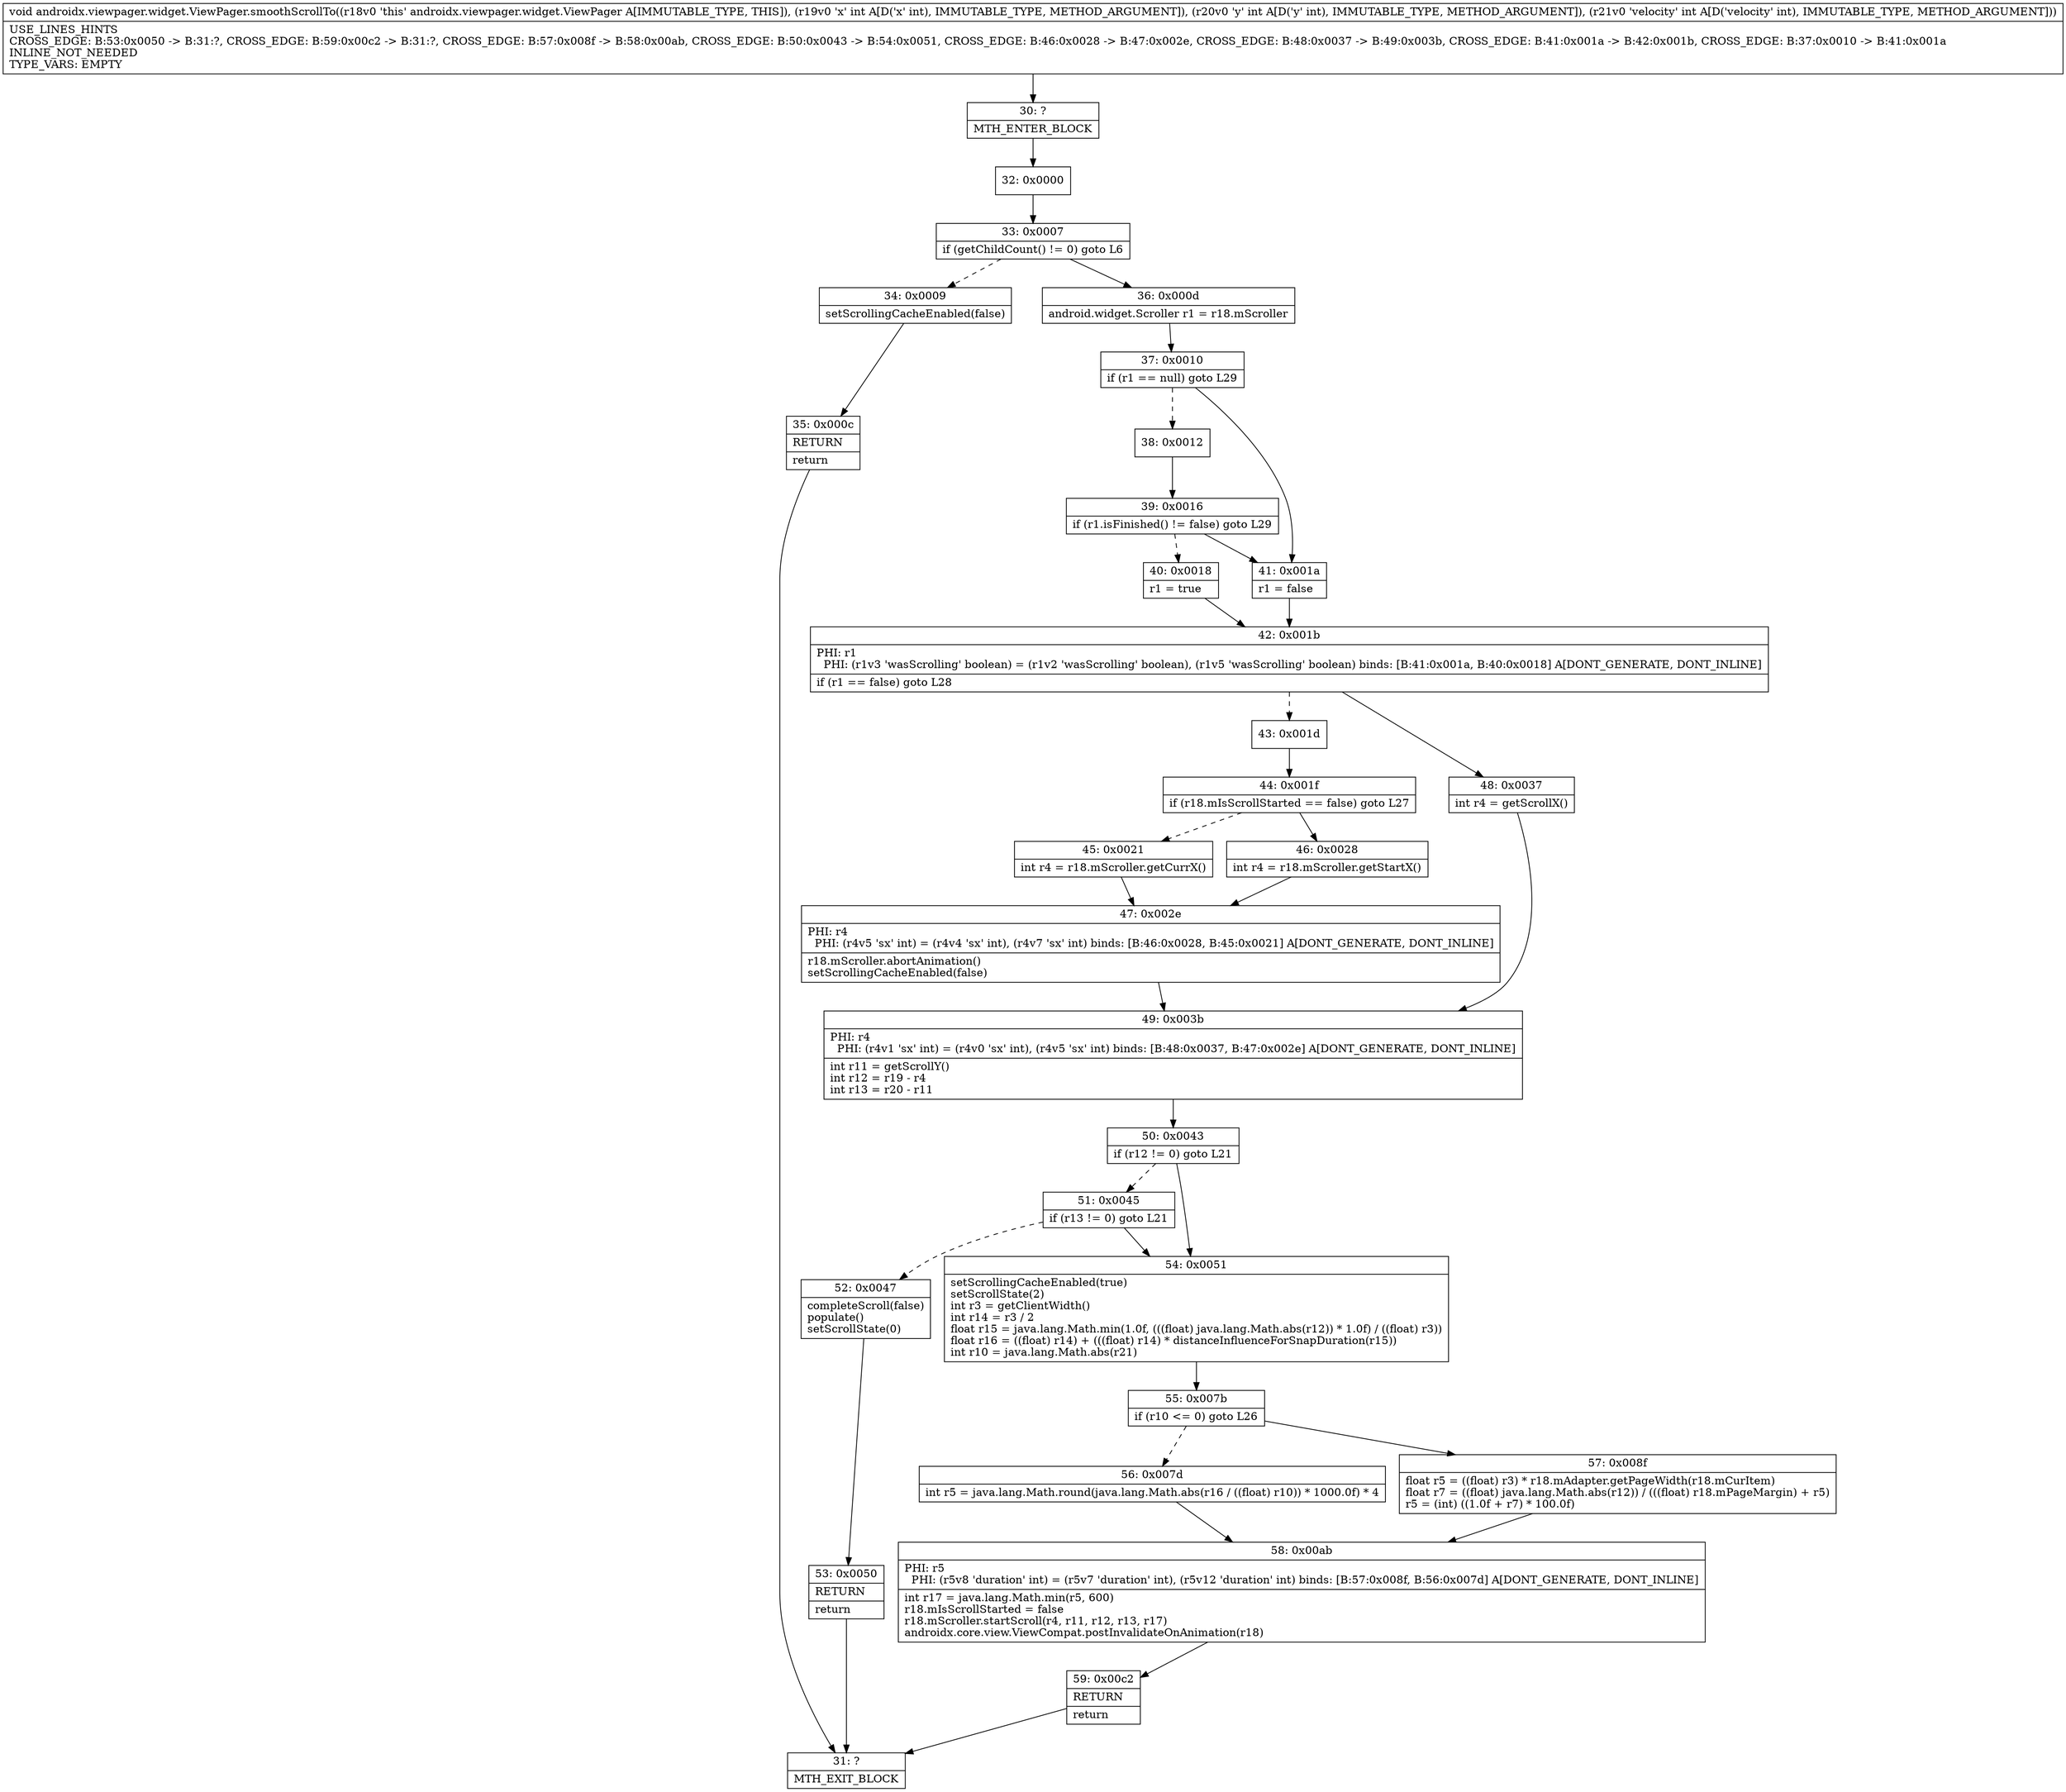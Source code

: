 digraph "CFG forandroidx.viewpager.widget.ViewPager.smoothScrollTo(III)V" {
Node_30 [shape=record,label="{30\:\ ?|MTH_ENTER_BLOCK\l}"];
Node_32 [shape=record,label="{32\:\ 0x0000}"];
Node_33 [shape=record,label="{33\:\ 0x0007|if (getChildCount() != 0) goto L6\l}"];
Node_34 [shape=record,label="{34\:\ 0x0009|setScrollingCacheEnabled(false)\l}"];
Node_35 [shape=record,label="{35\:\ 0x000c|RETURN\l|return\l}"];
Node_31 [shape=record,label="{31\:\ ?|MTH_EXIT_BLOCK\l}"];
Node_36 [shape=record,label="{36\:\ 0x000d|android.widget.Scroller r1 = r18.mScroller\l}"];
Node_37 [shape=record,label="{37\:\ 0x0010|if (r1 == null) goto L29\l}"];
Node_38 [shape=record,label="{38\:\ 0x0012}"];
Node_39 [shape=record,label="{39\:\ 0x0016|if (r1.isFinished() != false) goto L29\l}"];
Node_40 [shape=record,label="{40\:\ 0x0018|r1 = true\l}"];
Node_42 [shape=record,label="{42\:\ 0x001b|PHI: r1 \l  PHI: (r1v3 'wasScrolling' boolean) = (r1v2 'wasScrolling' boolean), (r1v5 'wasScrolling' boolean) binds: [B:41:0x001a, B:40:0x0018] A[DONT_GENERATE, DONT_INLINE]\l|if (r1 == false) goto L28\l}"];
Node_43 [shape=record,label="{43\:\ 0x001d}"];
Node_44 [shape=record,label="{44\:\ 0x001f|if (r18.mIsScrollStarted == false) goto L27\l}"];
Node_45 [shape=record,label="{45\:\ 0x0021|int r4 = r18.mScroller.getCurrX()\l}"];
Node_47 [shape=record,label="{47\:\ 0x002e|PHI: r4 \l  PHI: (r4v5 'sx' int) = (r4v4 'sx' int), (r4v7 'sx' int) binds: [B:46:0x0028, B:45:0x0021] A[DONT_GENERATE, DONT_INLINE]\l|r18.mScroller.abortAnimation()\lsetScrollingCacheEnabled(false)\l}"];
Node_49 [shape=record,label="{49\:\ 0x003b|PHI: r4 \l  PHI: (r4v1 'sx' int) = (r4v0 'sx' int), (r4v5 'sx' int) binds: [B:48:0x0037, B:47:0x002e] A[DONT_GENERATE, DONT_INLINE]\l|int r11 = getScrollY()\lint r12 = r19 \- r4\lint r13 = r20 \- r11\l}"];
Node_50 [shape=record,label="{50\:\ 0x0043|if (r12 != 0) goto L21\l}"];
Node_51 [shape=record,label="{51\:\ 0x0045|if (r13 != 0) goto L21\l}"];
Node_52 [shape=record,label="{52\:\ 0x0047|completeScroll(false)\lpopulate()\lsetScrollState(0)\l}"];
Node_53 [shape=record,label="{53\:\ 0x0050|RETURN\l|return\l}"];
Node_54 [shape=record,label="{54\:\ 0x0051|setScrollingCacheEnabled(true)\lsetScrollState(2)\lint r3 = getClientWidth()\lint r14 = r3 \/ 2\lfloat r15 = java.lang.Math.min(1.0f, (((float) java.lang.Math.abs(r12)) * 1.0f) \/ ((float) r3))\lfloat r16 = ((float) r14) + (((float) r14) * distanceInfluenceForSnapDuration(r15))\lint r10 = java.lang.Math.abs(r21)\l}"];
Node_55 [shape=record,label="{55\:\ 0x007b|if (r10 \<= 0) goto L26\l}"];
Node_56 [shape=record,label="{56\:\ 0x007d|int r5 = java.lang.Math.round(java.lang.Math.abs(r16 \/ ((float) r10)) * 1000.0f) * 4\l}"];
Node_58 [shape=record,label="{58\:\ 0x00ab|PHI: r5 \l  PHI: (r5v8 'duration' int) = (r5v7 'duration' int), (r5v12 'duration' int) binds: [B:57:0x008f, B:56:0x007d] A[DONT_GENERATE, DONT_INLINE]\l|int r17 = java.lang.Math.min(r5, 600)\lr18.mIsScrollStarted = false\lr18.mScroller.startScroll(r4, r11, r12, r13, r17)\landroidx.core.view.ViewCompat.postInvalidateOnAnimation(r18)\l}"];
Node_59 [shape=record,label="{59\:\ 0x00c2|RETURN\l|return\l}"];
Node_57 [shape=record,label="{57\:\ 0x008f|float r5 = ((float) r3) * r18.mAdapter.getPageWidth(r18.mCurItem)\lfloat r7 = ((float) java.lang.Math.abs(r12)) \/ (((float) r18.mPageMargin) + r5)\lr5 = (int) ((1.0f + r7) * 100.0f)\l}"];
Node_46 [shape=record,label="{46\:\ 0x0028|int r4 = r18.mScroller.getStartX()\l}"];
Node_48 [shape=record,label="{48\:\ 0x0037|int r4 = getScrollX()\l}"];
Node_41 [shape=record,label="{41\:\ 0x001a|r1 = false\l}"];
MethodNode[shape=record,label="{void androidx.viewpager.widget.ViewPager.smoothScrollTo((r18v0 'this' androidx.viewpager.widget.ViewPager A[IMMUTABLE_TYPE, THIS]), (r19v0 'x' int A[D('x' int), IMMUTABLE_TYPE, METHOD_ARGUMENT]), (r20v0 'y' int A[D('y' int), IMMUTABLE_TYPE, METHOD_ARGUMENT]), (r21v0 'velocity' int A[D('velocity' int), IMMUTABLE_TYPE, METHOD_ARGUMENT]))  | USE_LINES_HINTS\lCROSS_EDGE: B:53:0x0050 \-\> B:31:?, CROSS_EDGE: B:59:0x00c2 \-\> B:31:?, CROSS_EDGE: B:57:0x008f \-\> B:58:0x00ab, CROSS_EDGE: B:50:0x0043 \-\> B:54:0x0051, CROSS_EDGE: B:46:0x0028 \-\> B:47:0x002e, CROSS_EDGE: B:48:0x0037 \-\> B:49:0x003b, CROSS_EDGE: B:41:0x001a \-\> B:42:0x001b, CROSS_EDGE: B:37:0x0010 \-\> B:41:0x001a\lINLINE_NOT_NEEDED\lTYPE_VARS: EMPTY\l}"];
MethodNode -> Node_30;Node_30 -> Node_32;
Node_32 -> Node_33;
Node_33 -> Node_34[style=dashed];
Node_33 -> Node_36;
Node_34 -> Node_35;
Node_35 -> Node_31;
Node_36 -> Node_37;
Node_37 -> Node_38[style=dashed];
Node_37 -> Node_41;
Node_38 -> Node_39;
Node_39 -> Node_40[style=dashed];
Node_39 -> Node_41;
Node_40 -> Node_42;
Node_42 -> Node_43[style=dashed];
Node_42 -> Node_48;
Node_43 -> Node_44;
Node_44 -> Node_45[style=dashed];
Node_44 -> Node_46;
Node_45 -> Node_47;
Node_47 -> Node_49;
Node_49 -> Node_50;
Node_50 -> Node_51[style=dashed];
Node_50 -> Node_54;
Node_51 -> Node_52[style=dashed];
Node_51 -> Node_54;
Node_52 -> Node_53;
Node_53 -> Node_31;
Node_54 -> Node_55;
Node_55 -> Node_56[style=dashed];
Node_55 -> Node_57;
Node_56 -> Node_58;
Node_58 -> Node_59;
Node_59 -> Node_31;
Node_57 -> Node_58;
Node_46 -> Node_47;
Node_48 -> Node_49;
Node_41 -> Node_42;
}

